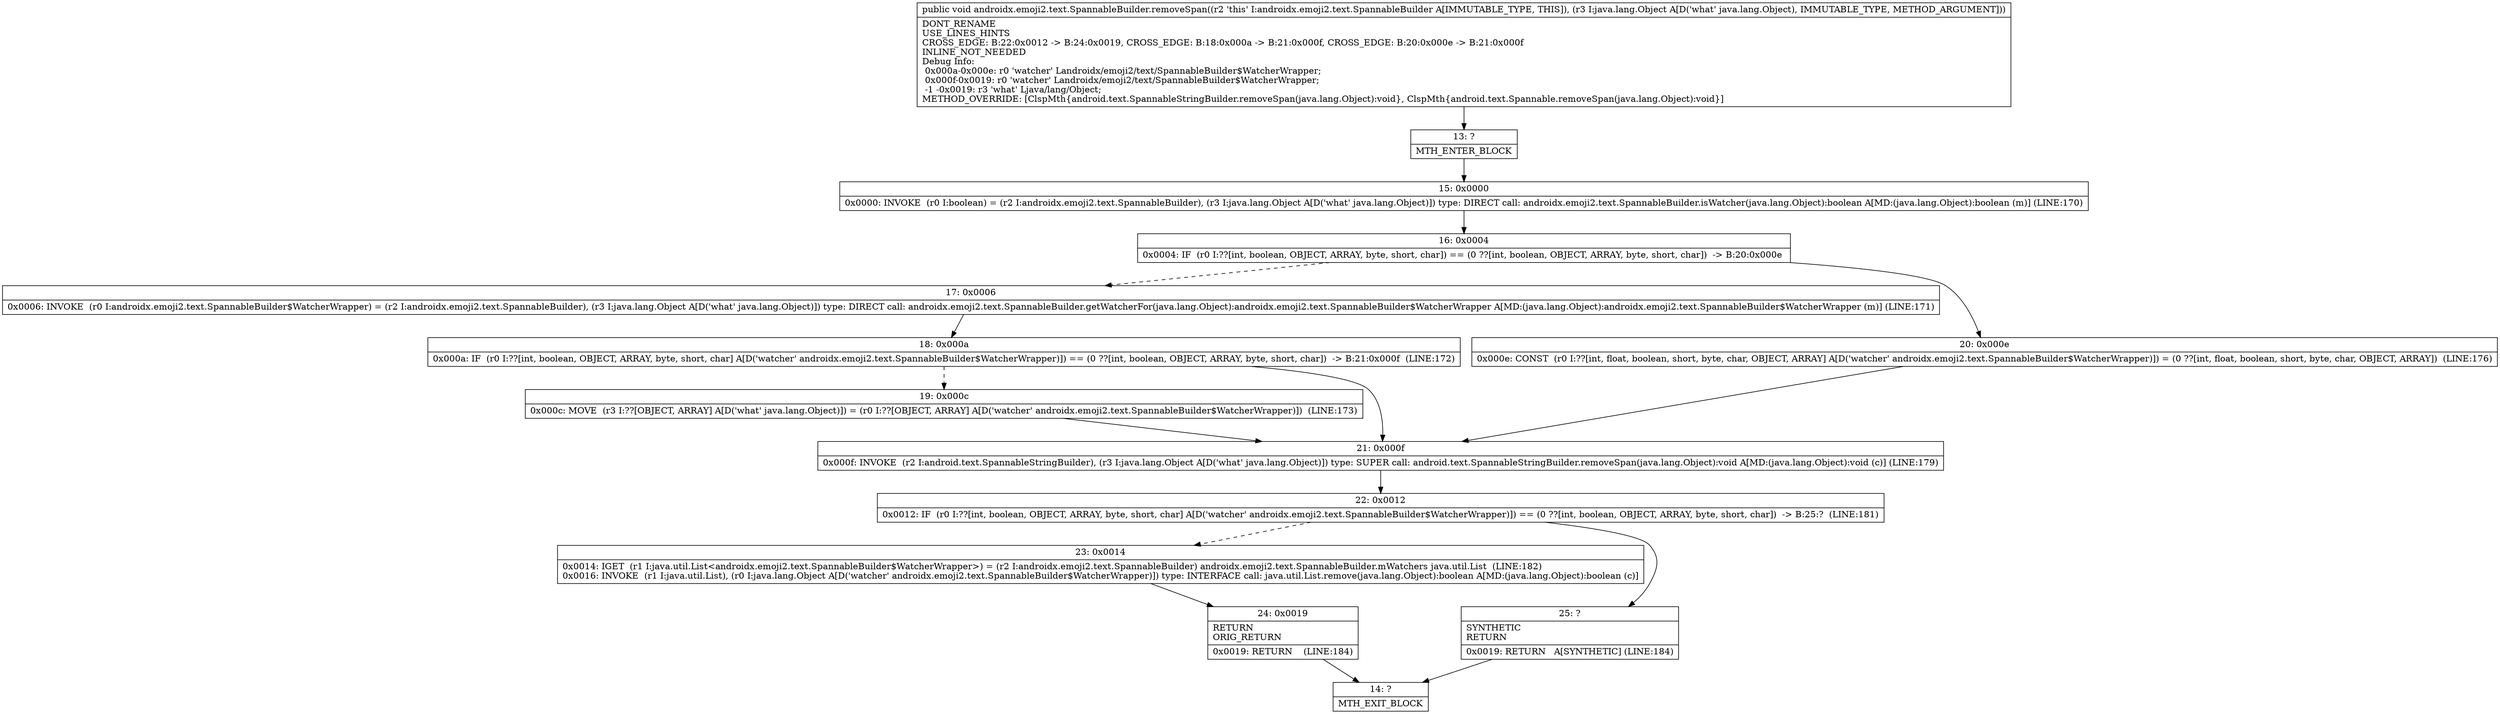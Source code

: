 digraph "CFG forandroidx.emoji2.text.SpannableBuilder.removeSpan(Ljava\/lang\/Object;)V" {
Node_13 [shape=record,label="{13\:\ ?|MTH_ENTER_BLOCK\l}"];
Node_15 [shape=record,label="{15\:\ 0x0000|0x0000: INVOKE  (r0 I:boolean) = (r2 I:androidx.emoji2.text.SpannableBuilder), (r3 I:java.lang.Object A[D('what' java.lang.Object)]) type: DIRECT call: androidx.emoji2.text.SpannableBuilder.isWatcher(java.lang.Object):boolean A[MD:(java.lang.Object):boolean (m)] (LINE:170)\l}"];
Node_16 [shape=record,label="{16\:\ 0x0004|0x0004: IF  (r0 I:??[int, boolean, OBJECT, ARRAY, byte, short, char]) == (0 ??[int, boolean, OBJECT, ARRAY, byte, short, char])  \-\> B:20:0x000e \l}"];
Node_17 [shape=record,label="{17\:\ 0x0006|0x0006: INVOKE  (r0 I:androidx.emoji2.text.SpannableBuilder$WatcherWrapper) = (r2 I:androidx.emoji2.text.SpannableBuilder), (r3 I:java.lang.Object A[D('what' java.lang.Object)]) type: DIRECT call: androidx.emoji2.text.SpannableBuilder.getWatcherFor(java.lang.Object):androidx.emoji2.text.SpannableBuilder$WatcherWrapper A[MD:(java.lang.Object):androidx.emoji2.text.SpannableBuilder$WatcherWrapper (m)] (LINE:171)\l}"];
Node_18 [shape=record,label="{18\:\ 0x000a|0x000a: IF  (r0 I:??[int, boolean, OBJECT, ARRAY, byte, short, char] A[D('watcher' androidx.emoji2.text.SpannableBuilder$WatcherWrapper)]) == (0 ??[int, boolean, OBJECT, ARRAY, byte, short, char])  \-\> B:21:0x000f  (LINE:172)\l}"];
Node_19 [shape=record,label="{19\:\ 0x000c|0x000c: MOVE  (r3 I:??[OBJECT, ARRAY] A[D('what' java.lang.Object)]) = (r0 I:??[OBJECT, ARRAY] A[D('watcher' androidx.emoji2.text.SpannableBuilder$WatcherWrapper)])  (LINE:173)\l}"];
Node_21 [shape=record,label="{21\:\ 0x000f|0x000f: INVOKE  (r2 I:android.text.SpannableStringBuilder), (r3 I:java.lang.Object A[D('what' java.lang.Object)]) type: SUPER call: android.text.SpannableStringBuilder.removeSpan(java.lang.Object):void A[MD:(java.lang.Object):void (c)] (LINE:179)\l}"];
Node_22 [shape=record,label="{22\:\ 0x0012|0x0012: IF  (r0 I:??[int, boolean, OBJECT, ARRAY, byte, short, char] A[D('watcher' androidx.emoji2.text.SpannableBuilder$WatcherWrapper)]) == (0 ??[int, boolean, OBJECT, ARRAY, byte, short, char])  \-\> B:25:?  (LINE:181)\l}"];
Node_23 [shape=record,label="{23\:\ 0x0014|0x0014: IGET  (r1 I:java.util.List\<androidx.emoji2.text.SpannableBuilder$WatcherWrapper\>) = (r2 I:androidx.emoji2.text.SpannableBuilder) androidx.emoji2.text.SpannableBuilder.mWatchers java.util.List  (LINE:182)\l0x0016: INVOKE  (r1 I:java.util.List), (r0 I:java.lang.Object A[D('watcher' androidx.emoji2.text.SpannableBuilder$WatcherWrapper)]) type: INTERFACE call: java.util.List.remove(java.lang.Object):boolean A[MD:(java.lang.Object):boolean (c)]\l}"];
Node_24 [shape=record,label="{24\:\ 0x0019|RETURN\lORIG_RETURN\l|0x0019: RETURN    (LINE:184)\l}"];
Node_14 [shape=record,label="{14\:\ ?|MTH_EXIT_BLOCK\l}"];
Node_25 [shape=record,label="{25\:\ ?|SYNTHETIC\lRETURN\l|0x0019: RETURN   A[SYNTHETIC] (LINE:184)\l}"];
Node_20 [shape=record,label="{20\:\ 0x000e|0x000e: CONST  (r0 I:??[int, float, boolean, short, byte, char, OBJECT, ARRAY] A[D('watcher' androidx.emoji2.text.SpannableBuilder$WatcherWrapper)]) = (0 ??[int, float, boolean, short, byte, char, OBJECT, ARRAY])  (LINE:176)\l}"];
MethodNode[shape=record,label="{public void androidx.emoji2.text.SpannableBuilder.removeSpan((r2 'this' I:androidx.emoji2.text.SpannableBuilder A[IMMUTABLE_TYPE, THIS]), (r3 I:java.lang.Object A[D('what' java.lang.Object), IMMUTABLE_TYPE, METHOD_ARGUMENT]))  | DONT_RENAME\lUSE_LINES_HINTS\lCROSS_EDGE: B:22:0x0012 \-\> B:24:0x0019, CROSS_EDGE: B:18:0x000a \-\> B:21:0x000f, CROSS_EDGE: B:20:0x000e \-\> B:21:0x000f\lINLINE_NOT_NEEDED\lDebug Info:\l  0x000a\-0x000e: r0 'watcher' Landroidx\/emoji2\/text\/SpannableBuilder$WatcherWrapper;\l  0x000f\-0x0019: r0 'watcher' Landroidx\/emoji2\/text\/SpannableBuilder$WatcherWrapper;\l  \-1 \-0x0019: r3 'what' Ljava\/lang\/Object;\lMETHOD_OVERRIDE: [ClspMth\{android.text.SpannableStringBuilder.removeSpan(java.lang.Object):void\}, ClspMth\{android.text.Spannable.removeSpan(java.lang.Object):void\}]\l}"];
MethodNode -> Node_13;Node_13 -> Node_15;
Node_15 -> Node_16;
Node_16 -> Node_17[style=dashed];
Node_16 -> Node_20;
Node_17 -> Node_18;
Node_18 -> Node_19[style=dashed];
Node_18 -> Node_21;
Node_19 -> Node_21;
Node_21 -> Node_22;
Node_22 -> Node_23[style=dashed];
Node_22 -> Node_25;
Node_23 -> Node_24;
Node_24 -> Node_14;
Node_25 -> Node_14;
Node_20 -> Node_21;
}

